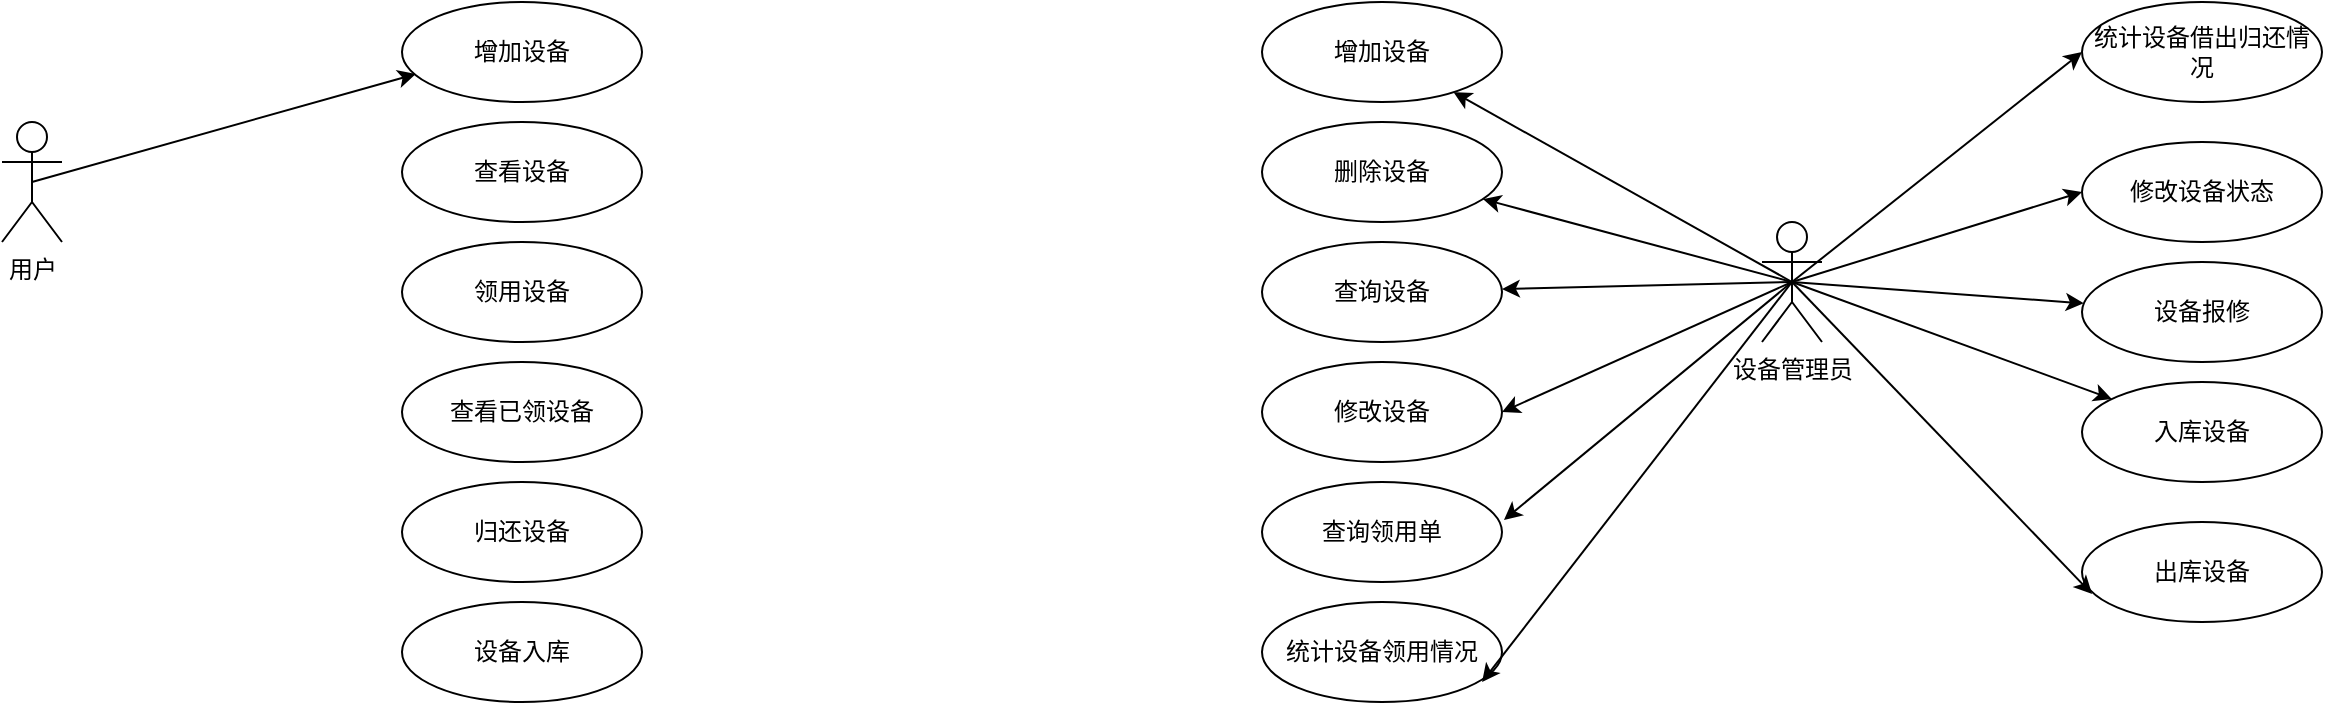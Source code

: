 <mxfile version="22.1.5" type="github">
  <diagram name="第 1 页" id="geruV1bZQygGnpr4ks1A">
    <mxGraphModel dx="1386" dy="793" grid="1" gridSize="10" guides="1" tooltips="1" connect="1" arrows="1" fold="1" page="1" pageScale="1" pageWidth="827" pageHeight="1169" math="0" shadow="0">
      <root>
        <mxCell id="0" />
        <mxCell id="1" parent="0" />
        <mxCell id="Jr12CfgenFt3vquBwJLs-17" value="增加设备" style="ellipse;whiteSpace=wrap;html=1;" vertex="1" parent="1">
          <mxGeometry x="420" y="150" width="120" height="50" as="geometry" />
        </mxCell>
        <mxCell id="Jr12CfgenFt3vquBwJLs-14" value="用户&lt;br&gt;" style="shape=umlActor;verticalLabelPosition=bottom;verticalAlign=top;html=1;outlineConnect=0;" vertex="1" parent="1">
          <mxGeometry x="220" y="210" width="30" height="60" as="geometry" />
        </mxCell>
        <mxCell id="Jr12CfgenFt3vquBwJLs-30" value="查看设备" style="ellipse;whiteSpace=wrap;html=1;" vertex="1" parent="1">
          <mxGeometry x="420" y="210" width="120" height="50" as="geometry" />
        </mxCell>
        <mxCell id="Jr12CfgenFt3vquBwJLs-31" value="领用设备" style="ellipse;whiteSpace=wrap;html=1;" vertex="1" parent="1">
          <mxGeometry x="420" y="270" width="120" height="50" as="geometry" />
        </mxCell>
        <mxCell id="Jr12CfgenFt3vquBwJLs-32" value="查看已领设备" style="ellipse;whiteSpace=wrap;html=1;" vertex="1" parent="1">
          <mxGeometry x="420" y="330" width="120" height="50" as="geometry" />
        </mxCell>
        <mxCell id="Jr12CfgenFt3vquBwJLs-33" value="归还设备" style="ellipse;whiteSpace=wrap;html=1;" vertex="1" parent="1">
          <mxGeometry x="420" y="390" width="120" height="50" as="geometry" />
        </mxCell>
        <mxCell id="Jr12CfgenFt3vquBwJLs-34" value="设备入库" style="ellipse;whiteSpace=wrap;html=1;" vertex="1" parent="1">
          <mxGeometry x="420" y="450" width="120" height="50" as="geometry" />
        </mxCell>
        <mxCell id="Jr12CfgenFt3vquBwJLs-57" style="edgeStyle=orthogonalEdgeStyle;rounded=0;orthogonalLoop=1;jettySize=auto;html=1;exitX=0.5;exitY=0.5;exitDx=0;exitDy=0;exitPerimeter=0;entryX=1;entryY=0.5;entryDx=0;entryDy=0;strokeColor=none;" edge="1" parent="1" source="Jr12CfgenFt3vquBwJLs-43" target="Jr12CfgenFt3vquBwJLs-44">
          <mxGeometry relative="1" as="geometry" />
        </mxCell>
        <mxCell id="Jr12CfgenFt3vquBwJLs-62" style="rounded=0;orthogonalLoop=1;jettySize=auto;html=1;exitX=0.5;exitY=0.5;exitDx=0;exitDy=0;exitPerimeter=0;entryX=1;entryY=0.5;entryDx=0;entryDy=0;" edge="1" parent="1" source="Jr12CfgenFt3vquBwJLs-43" target="Jr12CfgenFt3vquBwJLs-47">
          <mxGeometry relative="1" as="geometry" />
        </mxCell>
        <mxCell id="Jr12CfgenFt3vquBwJLs-65" style="rounded=0;orthogonalLoop=1;jettySize=auto;html=1;exitX=0.5;exitY=0.5;exitDx=0;exitDy=0;exitPerimeter=0;entryX=0;entryY=0.5;entryDx=0;entryDy=0;" edge="1" parent="1" source="Jr12CfgenFt3vquBwJLs-43" target="Jr12CfgenFt3vquBwJLs-50">
          <mxGeometry relative="1" as="geometry" />
        </mxCell>
        <mxCell id="Jr12CfgenFt3vquBwJLs-66" style="rounded=0;orthogonalLoop=1;jettySize=auto;html=1;exitX=0.5;exitY=0.5;exitDx=0;exitDy=0;exitPerimeter=0;entryX=0;entryY=0.5;entryDx=0;entryDy=0;" edge="1" parent="1" source="Jr12CfgenFt3vquBwJLs-43" target="Jr12CfgenFt3vquBwJLs-51">
          <mxGeometry relative="1" as="geometry" />
        </mxCell>
        <mxCell id="Jr12CfgenFt3vquBwJLs-67" style="rounded=0;orthogonalLoop=1;jettySize=auto;html=1;exitX=0.5;exitY=0.5;exitDx=0;exitDy=0;exitPerimeter=0;" edge="1" parent="1" source="Jr12CfgenFt3vquBwJLs-43" target="Jr12CfgenFt3vquBwJLs-52">
          <mxGeometry relative="1" as="geometry" />
        </mxCell>
        <mxCell id="Jr12CfgenFt3vquBwJLs-68" style="rounded=0;orthogonalLoop=1;jettySize=auto;html=1;exitX=0.5;exitY=0.5;exitDx=0;exitDy=0;exitPerimeter=0;" edge="1" parent="1" source="Jr12CfgenFt3vquBwJLs-43" target="Jr12CfgenFt3vquBwJLs-53">
          <mxGeometry relative="1" as="geometry" />
        </mxCell>
        <mxCell id="Jr12CfgenFt3vquBwJLs-70" style="rounded=0;orthogonalLoop=1;jettySize=auto;html=1;exitX=0.5;exitY=0.5;exitDx=0;exitDy=0;exitPerimeter=0;" edge="1" parent="1" source="Jr12CfgenFt3vquBwJLs-43" target="Jr12CfgenFt3vquBwJLs-44">
          <mxGeometry relative="1" as="geometry" />
        </mxCell>
        <mxCell id="Jr12CfgenFt3vquBwJLs-71" style="rounded=0;orthogonalLoop=1;jettySize=auto;html=1;exitX=0.5;exitY=0.5;exitDx=0;exitDy=0;exitPerimeter=0;" edge="1" parent="1" source="Jr12CfgenFt3vquBwJLs-43" target="Jr12CfgenFt3vquBwJLs-45">
          <mxGeometry relative="1" as="geometry" />
        </mxCell>
        <mxCell id="Jr12CfgenFt3vquBwJLs-72" style="rounded=0;orthogonalLoop=1;jettySize=auto;html=1;exitX=0.5;exitY=0.5;exitDx=0;exitDy=0;exitPerimeter=0;" edge="1" parent="1" source="Jr12CfgenFt3vquBwJLs-43" target="Jr12CfgenFt3vquBwJLs-46">
          <mxGeometry relative="1" as="geometry" />
        </mxCell>
        <mxCell id="Jr12CfgenFt3vquBwJLs-43" value="设备管理员&lt;br&gt;" style="shape=umlActor;verticalLabelPosition=bottom;verticalAlign=top;html=1;outlineConnect=0;" vertex="1" parent="1">
          <mxGeometry x="1100" y="260" width="30" height="60" as="geometry" />
        </mxCell>
        <mxCell id="Jr12CfgenFt3vquBwJLs-44" value="增加设备" style="ellipse;whiteSpace=wrap;html=1;" vertex="1" parent="1">
          <mxGeometry x="850" y="150" width="120" height="50" as="geometry" />
        </mxCell>
        <mxCell id="Jr12CfgenFt3vquBwJLs-45" value="删除设备" style="ellipse;whiteSpace=wrap;html=1;" vertex="1" parent="1">
          <mxGeometry x="850" y="210" width="120" height="50" as="geometry" />
        </mxCell>
        <mxCell id="Jr12CfgenFt3vquBwJLs-46" value="查询设备" style="ellipse;whiteSpace=wrap;html=1;" vertex="1" parent="1">
          <mxGeometry x="850" y="270" width="120" height="50" as="geometry" />
        </mxCell>
        <mxCell id="Jr12CfgenFt3vquBwJLs-47" value="修改设备" style="ellipse;whiteSpace=wrap;html=1;" vertex="1" parent="1">
          <mxGeometry x="850" y="330" width="120" height="50" as="geometry" />
        </mxCell>
        <mxCell id="Jr12CfgenFt3vquBwJLs-48" value="查询领用单" style="ellipse;whiteSpace=wrap;html=1;" vertex="1" parent="1">
          <mxGeometry x="850" y="390" width="120" height="50" as="geometry" />
        </mxCell>
        <mxCell id="Jr12CfgenFt3vquBwJLs-49" value="统计设备领用情况" style="ellipse;whiteSpace=wrap;html=1;" vertex="1" parent="1">
          <mxGeometry x="850" y="450" width="120" height="50" as="geometry" />
        </mxCell>
        <mxCell id="Jr12CfgenFt3vquBwJLs-50" value="统计设备借出归还情况" style="ellipse;whiteSpace=wrap;html=1;" vertex="1" parent="1">
          <mxGeometry x="1260" y="150" width="120" height="50" as="geometry" />
        </mxCell>
        <mxCell id="Jr12CfgenFt3vquBwJLs-51" value="修改设备状态" style="ellipse;whiteSpace=wrap;html=1;" vertex="1" parent="1">
          <mxGeometry x="1260" y="220" width="120" height="50" as="geometry" />
        </mxCell>
        <mxCell id="Jr12CfgenFt3vquBwJLs-52" value="设备报修" style="ellipse;whiteSpace=wrap;html=1;" vertex="1" parent="1">
          <mxGeometry x="1260" y="280" width="120" height="50" as="geometry" />
        </mxCell>
        <mxCell id="Jr12CfgenFt3vquBwJLs-53" value="入库设备" style="ellipse;whiteSpace=wrap;html=1;" vertex="1" parent="1">
          <mxGeometry x="1260" y="340" width="120" height="50" as="geometry" />
        </mxCell>
        <mxCell id="Jr12CfgenFt3vquBwJLs-54" value="出库设备" style="ellipse;whiteSpace=wrap;html=1;" vertex="1" parent="1">
          <mxGeometry x="1260" y="410" width="120" height="50" as="geometry" />
        </mxCell>
        <mxCell id="Jr12CfgenFt3vquBwJLs-63" style="rounded=0;orthogonalLoop=1;jettySize=auto;html=1;exitX=0.5;exitY=0.5;exitDx=0;exitDy=0;exitPerimeter=0;entryX=1.008;entryY=0.38;entryDx=0;entryDy=0;entryPerimeter=0;" edge="1" parent="1" source="Jr12CfgenFt3vquBwJLs-43" target="Jr12CfgenFt3vquBwJLs-48">
          <mxGeometry relative="1" as="geometry" />
        </mxCell>
        <mxCell id="Jr12CfgenFt3vquBwJLs-64" style="rounded=0;orthogonalLoop=1;jettySize=auto;html=1;exitX=0.5;exitY=0.5;exitDx=0;exitDy=0;exitPerimeter=0;entryX=0.917;entryY=0.8;entryDx=0;entryDy=0;entryPerimeter=0;" edge="1" parent="1" source="Jr12CfgenFt3vquBwJLs-43" target="Jr12CfgenFt3vquBwJLs-49">
          <mxGeometry relative="1" as="geometry" />
        </mxCell>
        <mxCell id="Jr12CfgenFt3vquBwJLs-69" style="rounded=0;orthogonalLoop=1;jettySize=auto;html=1;exitX=0.5;exitY=0.5;exitDx=0;exitDy=0;exitPerimeter=0;entryX=0.042;entryY=0.72;entryDx=0;entryDy=0;entryPerimeter=0;" edge="1" parent="1" source="Jr12CfgenFt3vquBwJLs-43" target="Jr12CfgenFt3vquBwJLs-54">
          <mxGeometry relative="1" as="geometry" />
        </mxCell>
        <mxCell id="Jr12CfgenFt3vquBwJLs-73" style="rounded=0;orthogonalLoop=1;jettySize=auto;html=1;exitX=0.5;exitY=0.5;exitDx=0;exitDy=0;exitPerimeter=0;entryX=0.058;entryY=0.72;entryDx=0;entryDy=0;entryPerimeter=0;" edge="1" parent="1" source="Jr12CfgenFt3vquBwJLs-14" target="Jr12CfgenFt3vquBwJLs-17">
          <mxGeometry relative="1" as="geometry" />
        </mxCell>
      </root>
    </mxGraphModel>
  </diagram>
</mxfile>
